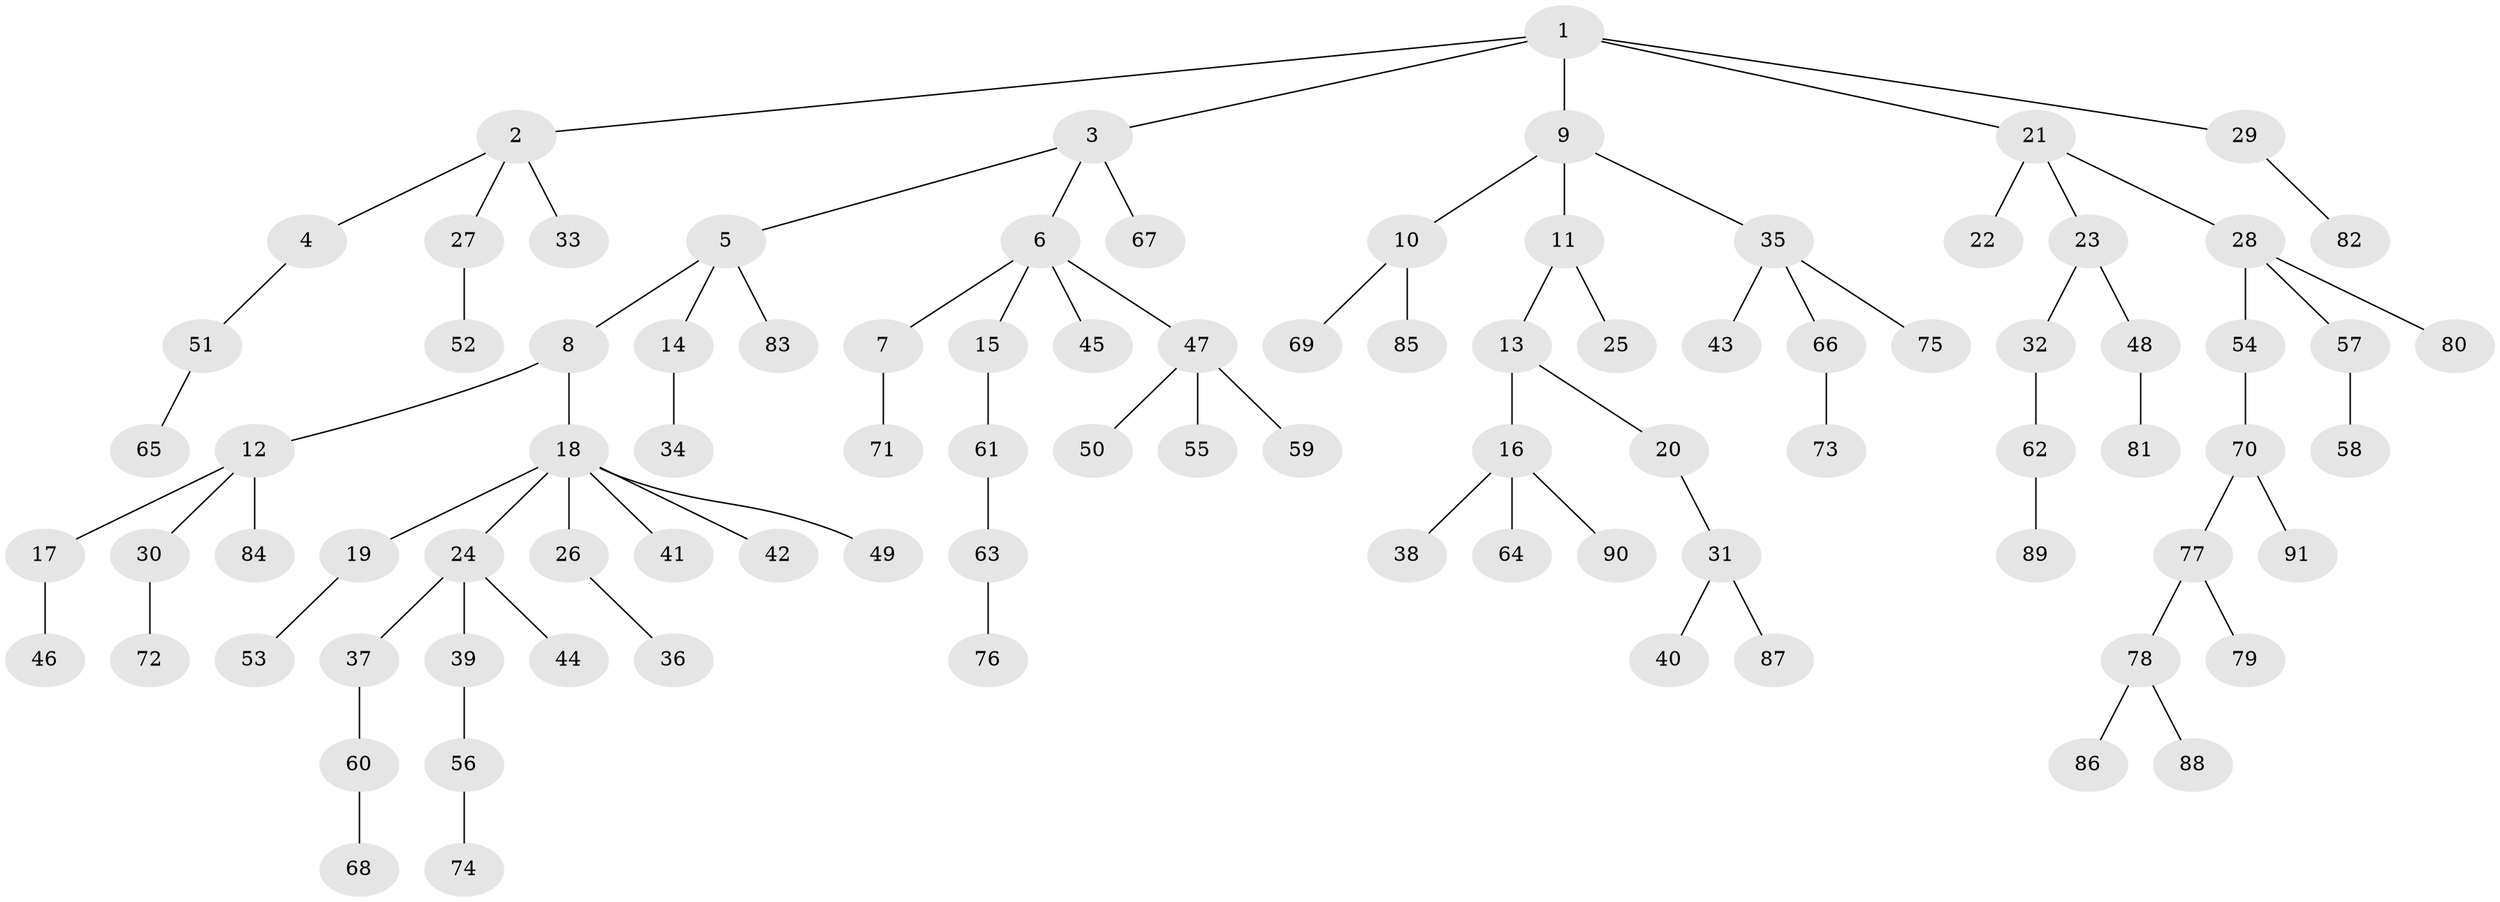 // coarse degree distribution, {7: 0.05172413793103448, 3: 0.1724137931034483, 2: 0.15517241379310345, 4: 0.05172413793103448, 1: 0.5689655172413793}
// Generated by graph-tools (version 1.1) at 2025/42/03/06/25 10:42:06]
// undirected, 91 vertices, 90 edges
graph export_dot {
graph [start="1"]
  node [color=gray90,style=filled];
  1;
  2;
  3;
  4;
  5;
  6;
  7;
  8;
  9;
  10;
  11;
  12;
  13;
  14;
  15;
  16;
  17;
  18;
  19;
  20;
  21;
  22;
  23;
  24;
  25;
  26;
  27;
  28;
  29;
  30;
  31;
  32;
  33;
  34;
  35;
  36;
  37;
  38;
  39;
  40;
  41;
  42;
  43;
  44;
  45;
  46;
  47;
  48;
  49;
  50;
  51;
  52;
  53;
  54;
  55;
  56;
  57;
  58;
  59;
  60;
  61;
  62;
  63;
  64;
  65;
  66;
  67;
  68;
  69;
  70;
  71;
  72;
  73;
  74;
  75;
  76;
  77;
  78;
  79;
  80;
  81;
  82;
  83;
  84;
  85;
  86;
  87;
  88;
  89;
  90;
  91;
  1 -- 2;
  1 -- 3;
  1 -- 9;
  1 -- 21;
  1 -- 29;
  2 -- 4;
  2 -- 27;
  2 -- 33;
  3 -- 5;
  3 -- 6;
  3 -- 67;
  4 -- 51;
  5 -- 8;
  5 -- 14;
  5 -- 83;
  6 -- 7;
  6 -- 15;
  6 -- 45;
  6 -- 47;
  7 -- 71;
  8 -- 12;
  8 -- 18;
  9 -- 10;
  9 -- 11;
  9 -- 35;
  10 -- 69;
  10 -- 85;
  11 -- 13;
  11 -- 25;
  12 -- 17;
  12 -- 30;
  12 -- 84;
  13 -- 16;
  13 -- 20;
  14 -- 34;
  15 -- 61;
  16 -- 38;
  16 -- 64;
  16 -- 90;
  17 -- 46;
  18 -- 19;
  18 -- 24;
  18 -- 26;
  18 -- 41;
  18 -- 42;
  18 -- 49;
  19 -- 53;
  20 -- 31;
  21 -- 22;
  21 -- 23;
  21 -- 28;
  23 -- 32;
  23 -- 48;
  24 -- 37;
  24 -- 39;
  24 -- 44;
  26 -- 36;
  27 -- 52;
  28 -- 54;
  28 -- 57;
  28 -- 80;
  29 -- 82;
  30 -- 72;
  31 -- 40;
  31 -- 87;
  32 -- 62;
  35 -- 43;
  35 -- 66;
  35 -- 75;
  37 -- 60;
  39 -- 56;
  47 -- 50;
  47 -- 55;
  47 -- 59;
  48 -- 81;
  51 -- 65;
  54 -- 70;
  56 -- 74;
  57 -- 58;
  60 -- 68;
  61 -- 63;
  62 -- 89;
  63 -- 76;
  66 -- 73;
  70 -- 77;
  70 -- 91;
  77 -- 78;
  77 -- 79;
  78 -- 86;
  78 -- 88;
}
